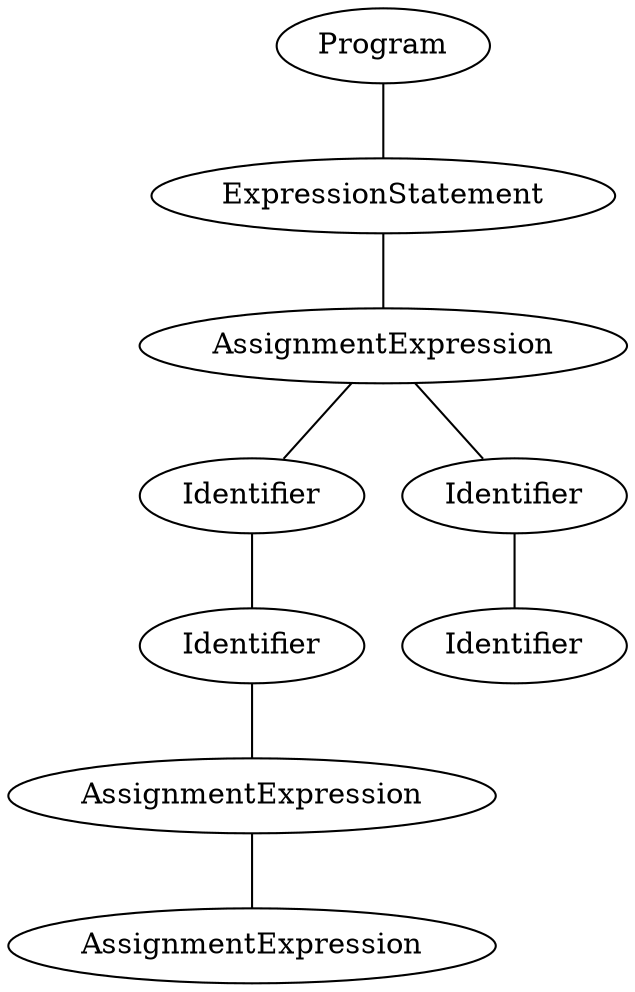 // Result
graph {
	0 [label=Program]
	1 [label=ExpressionStatement]
	2 [label=AssignmentExpression]
	3 [label=Identifier]
	4 [label=Identifier]
	5 [label=Identifier]
	6 [label=Identifier]
	7 [label=AssignmentExpression]
	8 [label=AssignmentExpression]
	0 -- 1
	1 -- 2
	2 -- 3
	2 -- 4
	3 -- 5
	4 -- 6
	5 -- 7
	7 -- 8
}

